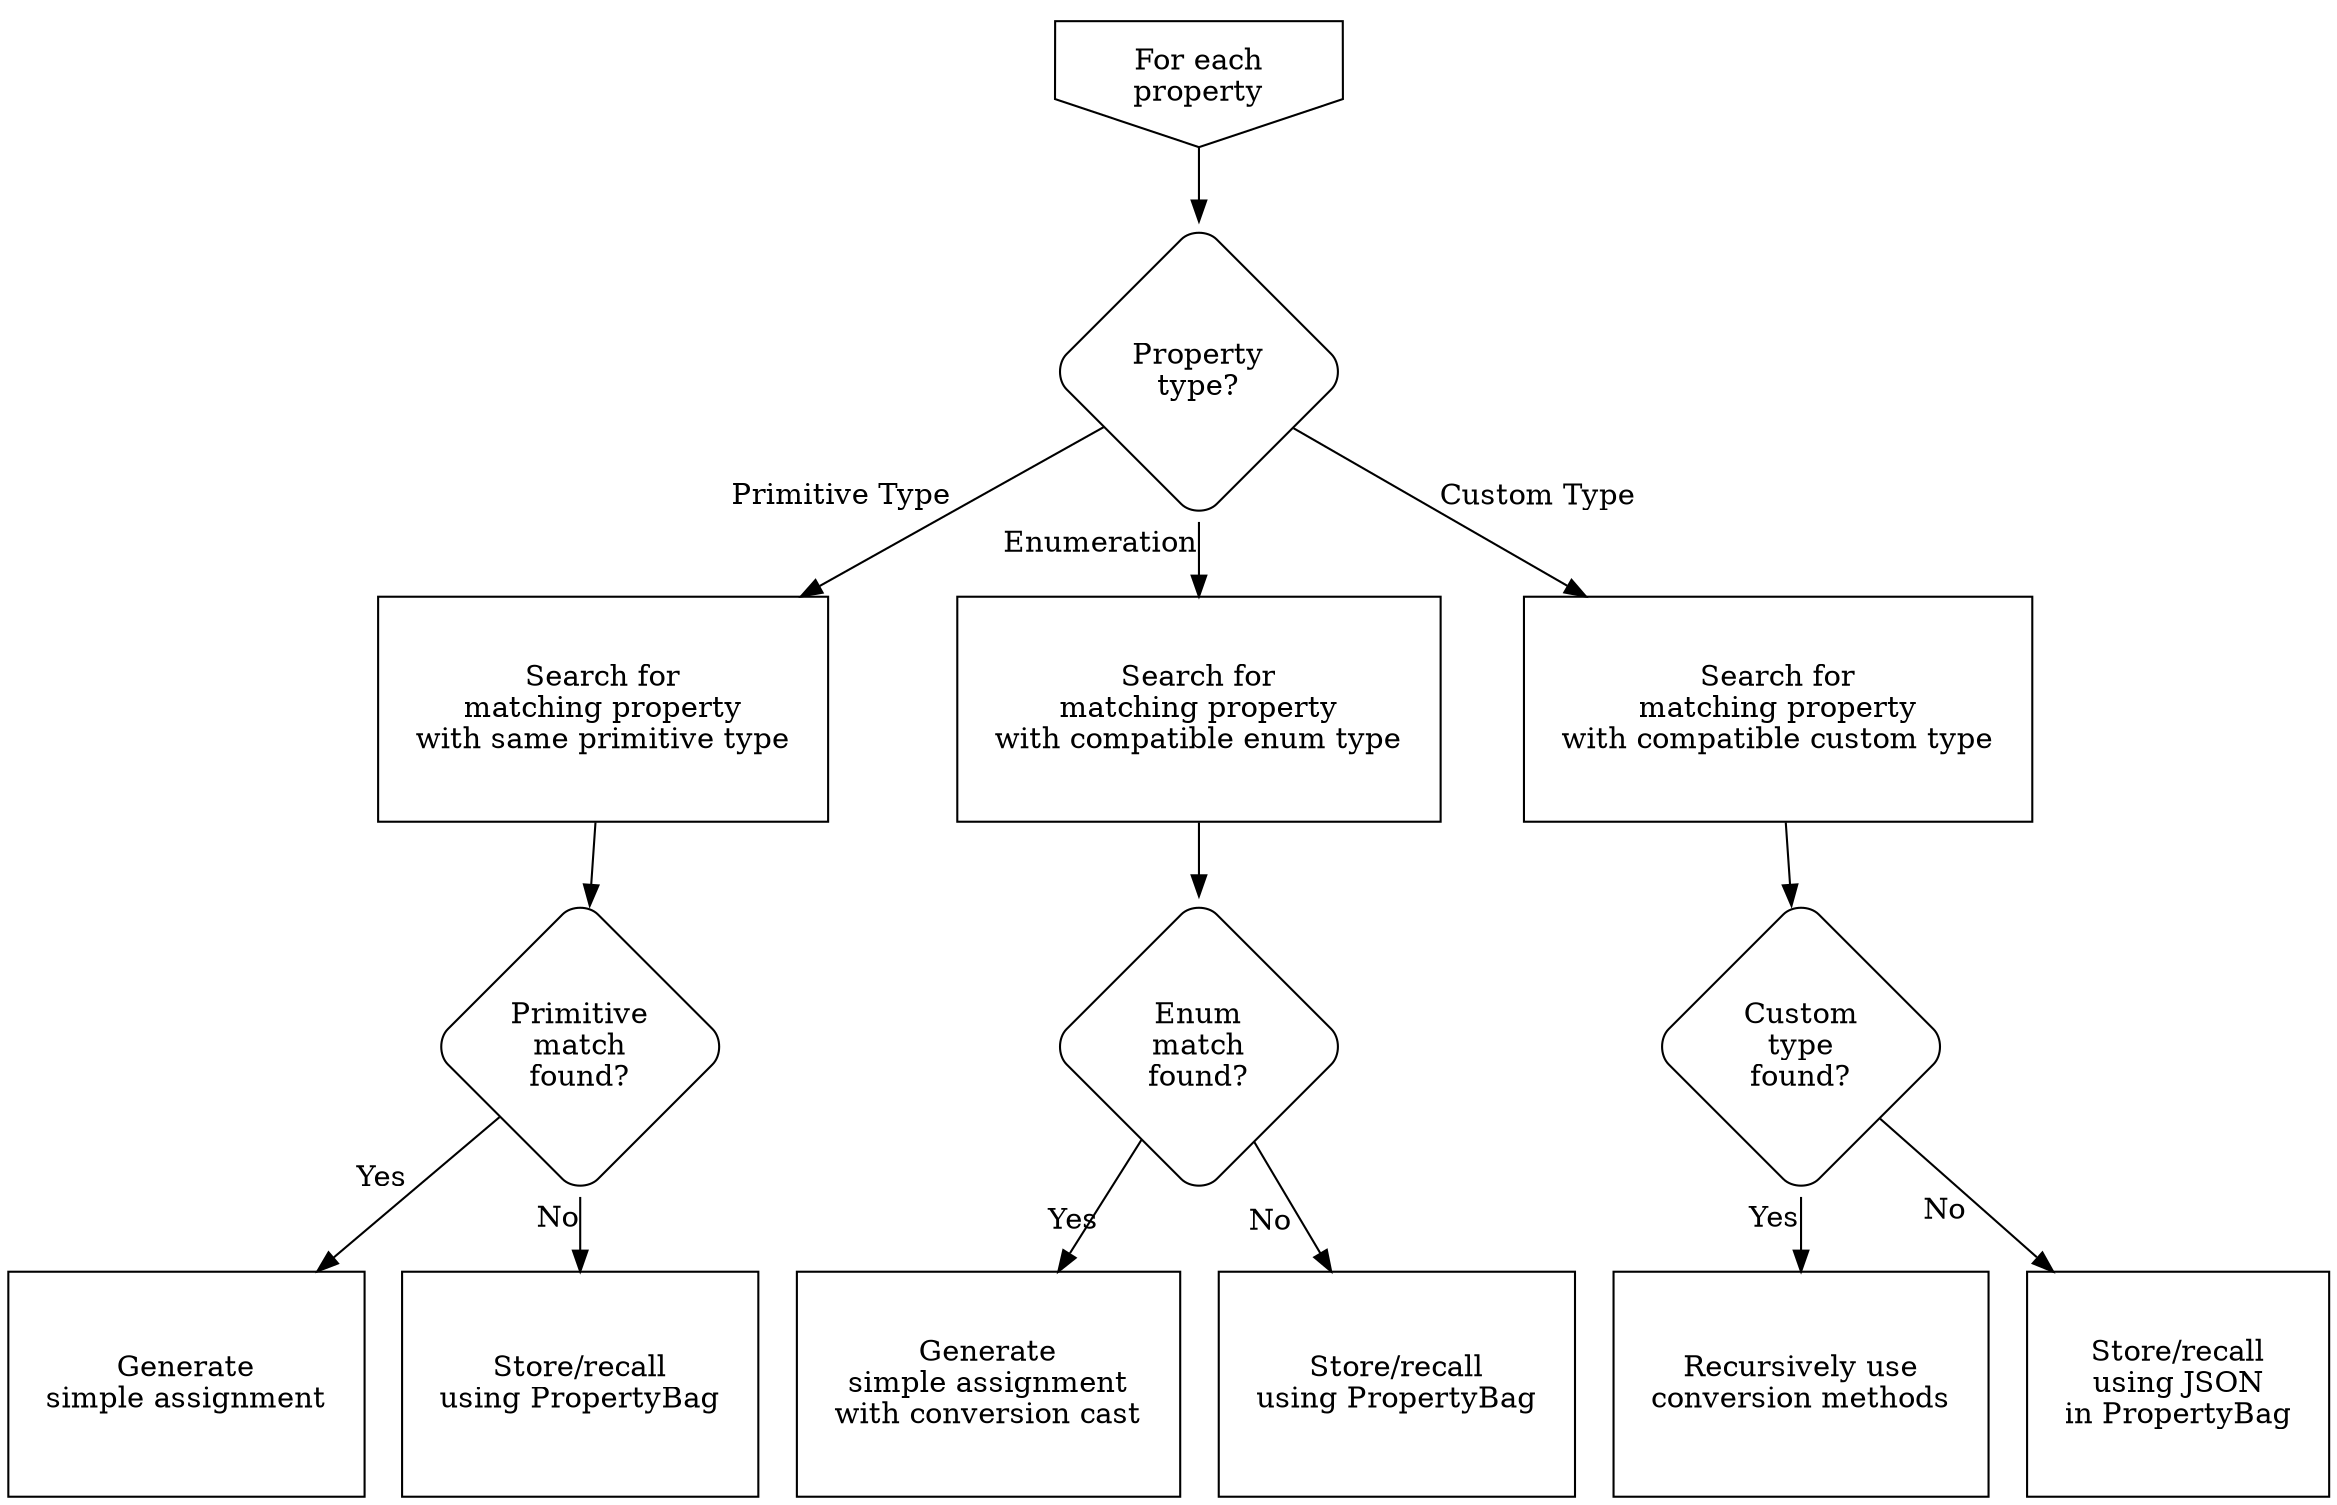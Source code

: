 digraph FlowChartName {
	graph [
		rankdir = TD;
		compound = true;
	];

	// Start, End
	node [
        shape = "invhouse"
        //style = "rounded"
    ];
    
    start [label="For each\nproperty"]

	// Tasks

	node [
		shape = "box"
        regular = false
        margin = "0.25 0.25"
        height = 1.5
	];

    findPrimitiveMatchByName [label="Search for\nmatching property\nwith same primitive type"]
    findEnumMatchByName [label="Search for\nmatching property\nwith compatible enum type"]
    findCustomMatchByName [label="Search for\nmatching property\nwith compatible custom type"]

    primitiveAssignment [label="Generate\nsimple assignment"]
    primitiveBag [label="Store/recall\nusing PropertyBag"]

    enumAssignment [label="Generate\nsimple assignment\nwith conversion cast"]
    enumBag [label="Store/recall\nusing PropertyBag"]

    customAssignment [label="Recursively use\nconversion methods"]
    customBag [label="Store/recall\nusing JSON\nin PropertyBag"]

	// Conditions

	node [
		shape = "diamond"
        style = "rounded"
        regular = true
        margin = "0.05 0.05"
        fixedsize = true
        width = 2
        height = 2
	];

    whatPropertyType [label="Property\ntype?"]
    foundPrimitiveMatch [label="Primitive\nmatch\nfound?"]
    foundEnumMatch [label="Enum\nmatch\nfound?"]
    foundCustomMatch [label="Custom\ntype\nfound?"]

	// Edges

    start -> whatPropertyType

    whatPropertyType -> findPrimitiveMatchByName [xlabel="Primitive Type"]
    whatPropertyType -> findEnumMatchByName [xlabel="Enumeration"]
    whatPropertyType -> findCustomMatchByName [xlabel="Custom Type"]

    findPrimitiveMatchByName -> foundPrimitiveMatch
    findEnumMatchByName -> foundEnumMatch
    findCustomMatchByName -> foundCustomMatch

    foundPrimitiveMatch -> primitiveBag [xlabel="No"]
    foundPrimitiveMatch -> primitiveAssignment [xlabel="Yes"]

    foundEnumMatch -> enumBag [xlabel="No"]
    foundEnumMatch -> enumAssignment [xlabel="Yes"]

    foundCustomMatch -> customBag [xlabel="No"]
    foundCustomMatch -> customAssignment [xlabel="Yes"]
}

